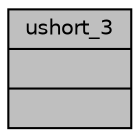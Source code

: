digraph "ushort_3"
{
  edge [fontname="Helvetica",fontsize="10",labelfontname="Helvetica",labelfontsize="10"];
  node [fontname="Helvetica",fontsize="10",shape=record];
  Node1 [label="{ushort_3\n||}",height=0.2,width=0.4,color="black", fillcolor="grey75", style="filled", fontcolor="black"];
}
